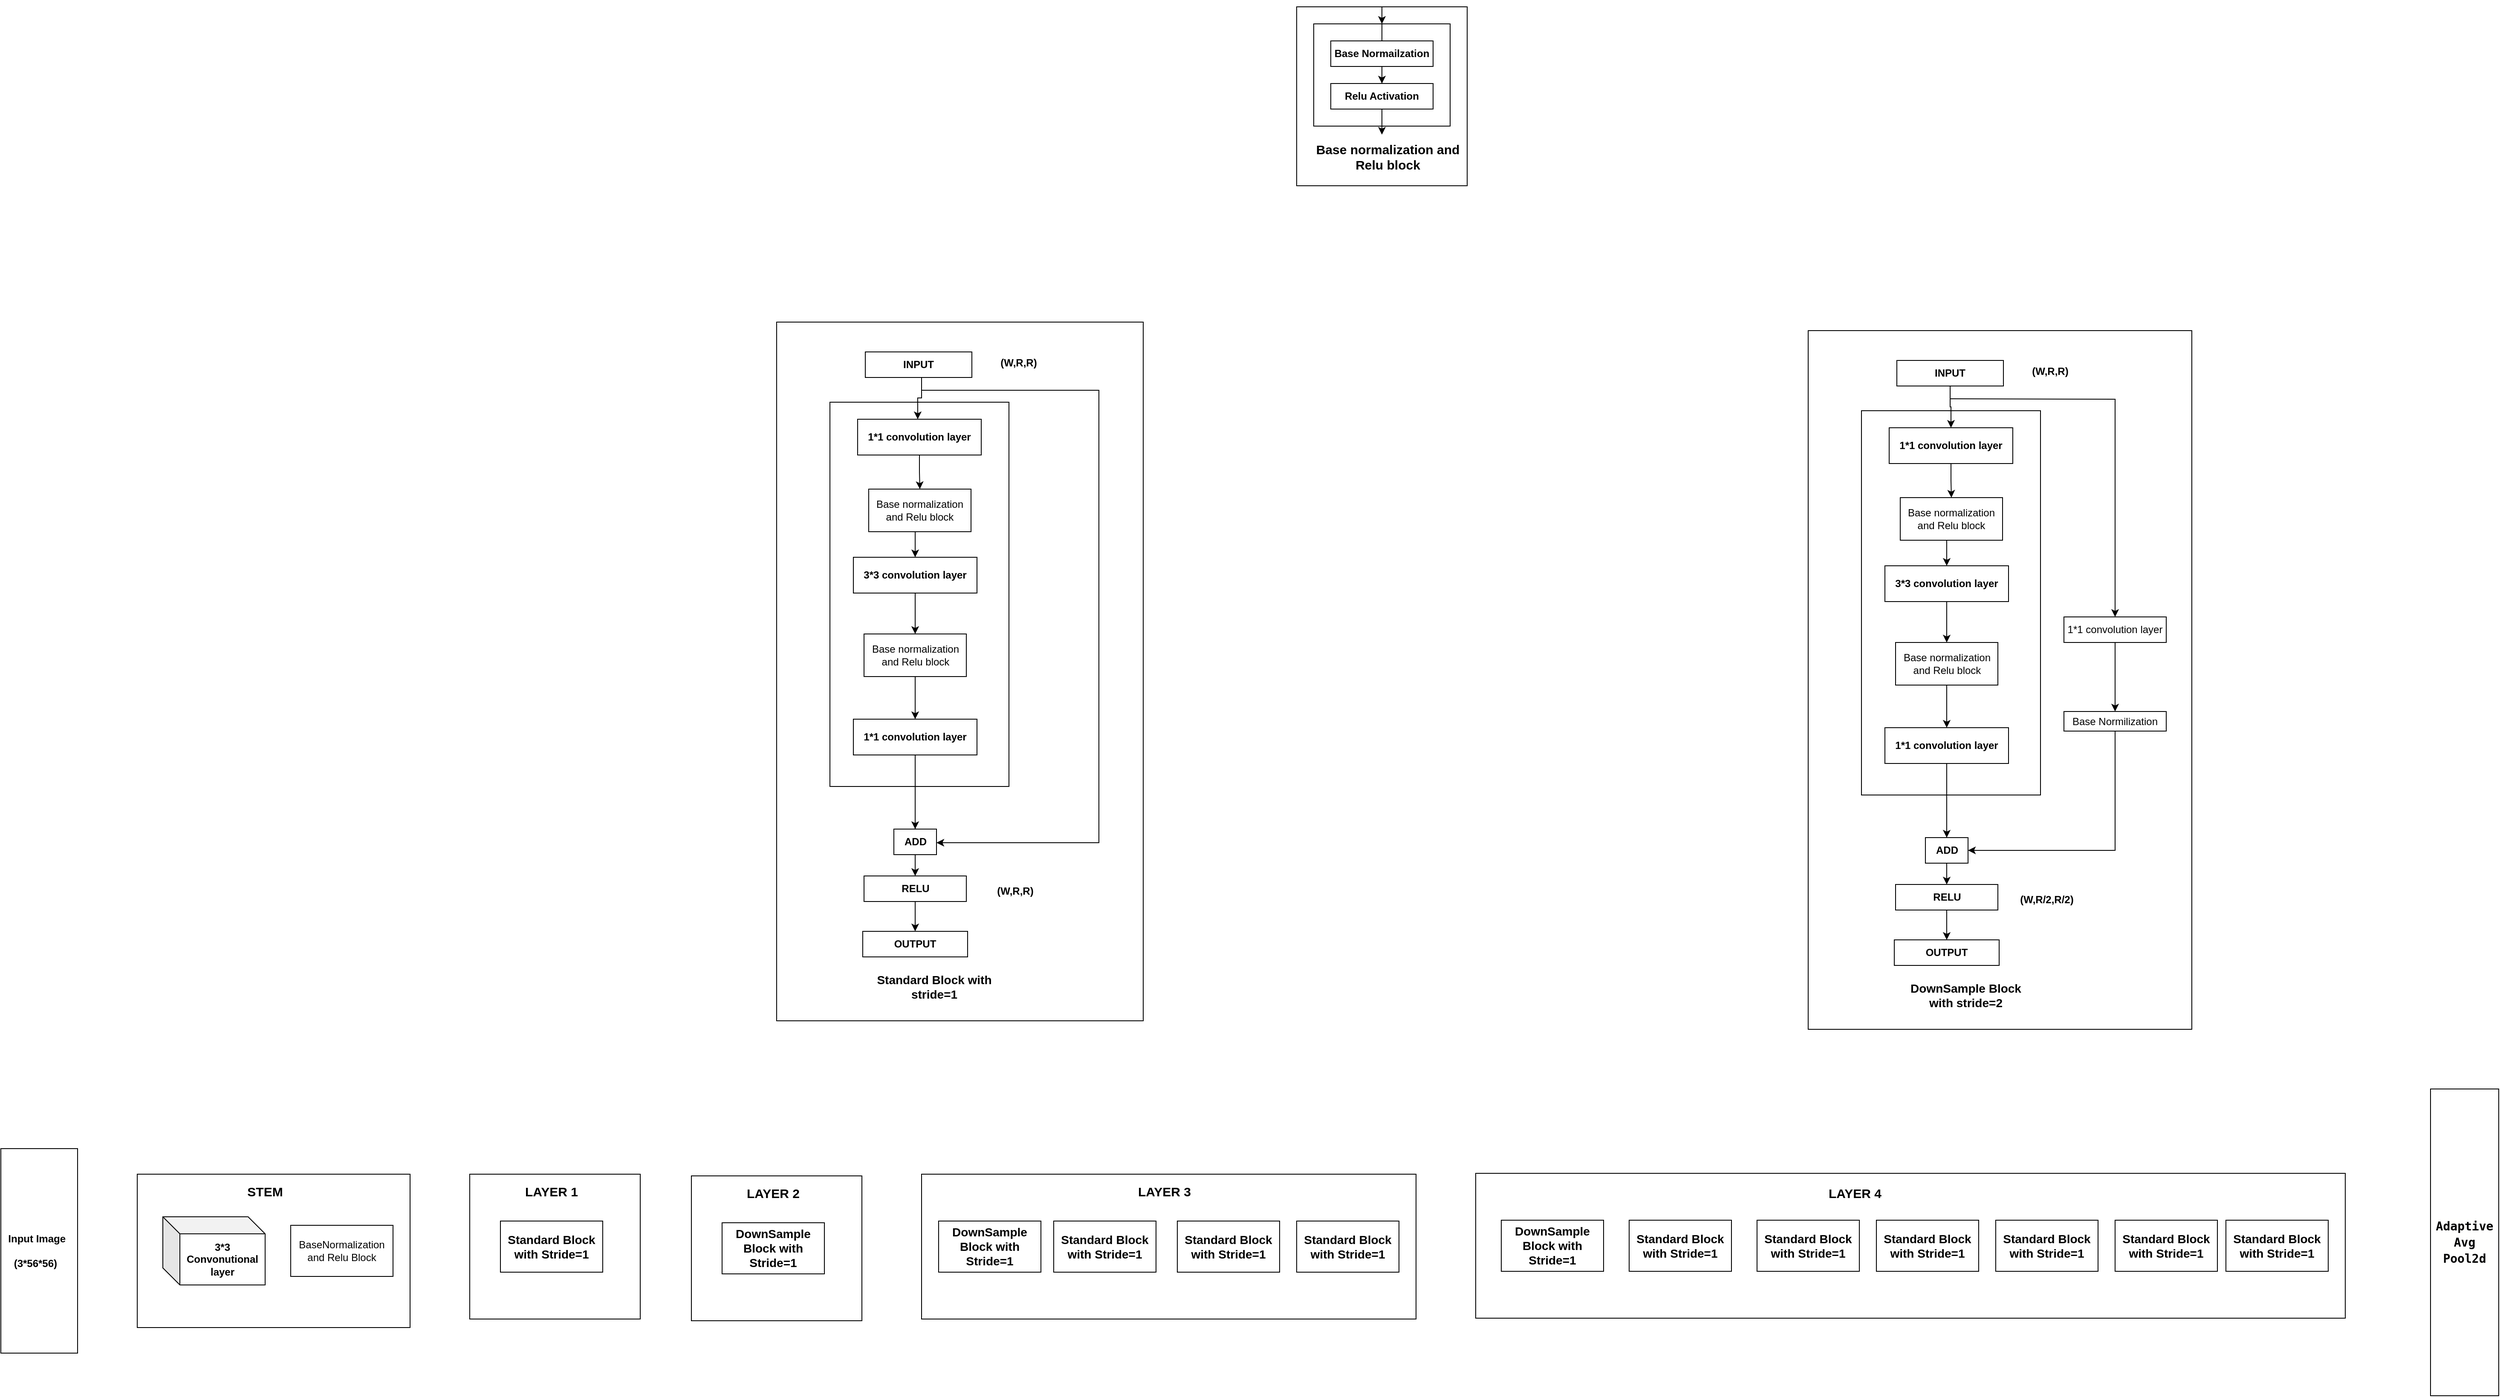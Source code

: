 <mxfile version="13.8.3" type="github">
  <diagram id="ULqLL0iAYyweosPxVLat" name="Page-1">
    <mxGraphModel dx="3128" dy="1612" grid="1" gridSize="10" guides="1" tooltips="1" connect="1" arrows="1" fold="1" page="1" pageScale="1" pageWidth="850" pageHeight="1100" math="0" shadow="0">
      <root>
        <mxCell id="0" />
        <mxCell id="1" parent="0" />
        <mxCell id="RYeYa1yaHJqIqfBynArc-87" value="" style="rounded=0;whiteSpace=wrap;html=1;" vertex="1" parent="1">
          <mxGeometry x="200" y="1420" width="320" height="180" as="geometry" />
        </mxCell>
        <mxCell id="RYeYa1yaHJqIqfBynArc-84" value="&lt;div style=&quot;text-align: right&quot;&gt;&lt;b&gt;&amp;nbsp; Input Image&lt;/b&gt;&lt;/div&gt;&lt;b&gt;&lt;br&gt;&lt;div style=&quot;text-align: center&quot;&gt;&lt;b&gt;&amp;nbsp;(3*56*56)&lt;/b&gt;&lt;/div&gt;&lt;/b&gt;" style="rounded=0;whiteSpace=wrap;html=1;align=left;" vertex="1" parent="1">
          <mxGeometry x="40" y="1390" width="90" height="240" as="geometry" />
        </mxCell>
        <mxCell id="RYeYa1yaHJqIqfBynArc-85" value="&lt;b&gt;3*3 Convonutional layer&lt;/b&gt;" style="shape=cube;whiteSpace=wrap;html=1;boundedLbl=1;backgroundOutline=1;darkOpacity=0.05;darkOpacity2=0.1;" vertex="1" parent="1">
          <mxGeometry x="230" y="1470" width="120" height="80" as="geometry" />
        </mxCell>
        <mxCell id="RYeYa1yaHJqIqfBynArc-86" value="BaseNormalization and Relu Block" style="rounded=0;whiteSpace=wrap;html=1;" vertex="1" parent="1">
          <mxGeometry x="380" y="1480" width="120" height="60" as="geometry" />
        </mxCell>
        <mxCell id="RYeYa1yaHJqIqfBynArc-88" value="&lt;b&gt;&lt;font style=&quot;font-size: 15px&quot;&gt;STEM&lt;/font&gt;&lt;/b&gt;" style="text;html=1;strokeColor=none;fillColor=none;align=center;verticalAlign=middle;whiteSpace=wrap;rounded=0;" vertex="1" parent="1">
          <mxGeometry x="330" y="1430" width="40" height="20" as="geometry" />
        </mxCell>
        <mxCell id="RYeYa1yaHJqIqfBynArc-89" value="" style="rounded=0;whiteSpace=wrap;html=1;" vertex="1" parent="1">
          <mxGeometry x="590" y="1420" width="200" height="170" as="geometry" />
        </mxCell>
        <mxCell id="RYeYa1yaHJqIqfBynArc-93" value="&lt;div style=&quot;background-color: rgb(255 , 255 , 254) ; font-family: monospace , &amp;#34;consolas&amp;#34; , &amp;#34;courier new&amp;#34; , monospace ; font-size: 14px ; line-height: 19px&quot;&gt;&lt;b&gt;Adaptive&lt;/b&gt;&lt;/div&gt;&lt;div style=&quot;background-color: rgb(255 , 255 , 254) ; font-family: monospace , &amp;#34;consolas&amp;#34; , &amp;#34;courier new&amp;#34; , monospace ; font-size: 14px ; line-height: 19px&quot;&gt;&lt;b&gt;Avg&lt;/b&gt;&lt;/div&gt;&lt;div style=&quot;background-color: rgb(255 , 255 , 254) ; font-family: monospace , &amp;#34;consolas&amp;#34; , &amp;#34;courier new&amp;#34; , monospace ; font-size: 14px ; line-height: 19px&quot;&gt;&lt;b&gt;Pool2d&lt;/b&gt;&lt;/div&gt;" style="rounded=0;whiteSpace=wrap;html=1;align=center;" vertex="1" parent="1">
          <mxGeometry x="2890" y="1320" width="80" height="360" as="geometry" />
        </mxCell>
        <mxCell id="RYeYa1yaHJqIqfBynArc-94" value="&lt;b&gt;&lt;font style=&quot;font-size: 15px&quot;&gt;LAYER 1&lt;/font&gt;&lt;/b&gt;" style="text;html=1;strokeColor=none;fillColor=none;align=center;verticalAlign=middle;whiteSpace=wrap;rounded=0;" vertex="1" parent="1">
          <mxGeometry x="651" y="1430" width="70" height="20" as="geometry" />
        </mxCell>
        <mxCell id="RYeYa1yaHJqIqfBynArc-95" value="&lt;b&gt;&lt;font style=&quot;font-size: 14px&quot;&gt;Standard Block with Stride=1&lt;/font&gt;&lt;/b&gt;" style="rounded=0;whiteSpace=wrap;html=1;" vertex="1" parent="1">
          <mxGeometry x="626" y="1475" width="120" height="60" as="geometry" />
        </mxCell>
        <mxCell id="RYeYa1yaHJqIqfBynArc-97" value="" style="rounded=0;whiteSpace=wrap;html=1;" vertex="1" parent="1">
          <mxGeometry x="850" y="1422" width="200" height="170" as="geometry" />
        </mxCell>
        <mxCell id="RYeYa1yaHJqIqfBynArc-98" value="&lt;b&gt;&lt;font style=&quot;font-size: 15px&quot;&gt;LAYER 2&lt;/font&gt;&lt;/b&gt;" style="text;html=1;strokeColor=none;fillColor=none;align=center;verticalAlign=middle;whiteSpace=wrap;rounded=0;" vertex="1" parent="1">
          <mxGeometry x="911" y="1432" width="70" height="20" as="geometry" />
        </mxCell>
        <mxCell id="RYeYa1yaHJqIqfBynArc-99" value="&lt;b&gt;&lt;font style=&quot;font-size: 14px&quot;&gt;DownSample Block with Stride=1&lt;/font&gt;&lt;/b&gt;" style="rounded=0;whiteSpace=wrap;html=1;" vertex="1" parent="1">
          <mxGeometry x="886" y="1477" width="120" height="60" as="geometry" />
        </mxCell>
        <mxCell id="RYeYa1yaHJqIqfBynArc-100" value="" style="rounded=0;whiteSpace=wrap;html=1;" vertex="1" parent="1">
          <mxGeometry x="1120" y="1420" width="580" height="170" as="geometry" />
        </mxCell>
        <mxCell id="RYeYa1yaHJqIqfBynArc-101" value="&lt;b&gt;&lt;font style=&quot;font-size: 15px&quot;&gt;LAYER 3&lt;/font&gt;&lt;/b&gt;" style="text;html=1;strokeColor=none;fillColor=none;align=center;verticalAlign=middle;whiteSpace=wrap;rounded=0;" vertex="1" parent="1">
          <mxGeometry x="1370" y="1430" width="70" height="20" as="geometry" />
        </mxCell>
        <mxCell id="RYeYa1yaHJqIqfBynArc-102" value="&lt;b&gt;&lt;font style=&quot;font-size: 14px&quot;&gt;Standard Block with Stride=1&lt;/font&gt;&lt;/b&gt;" style="rounded=0;whiteSpace=wrap;html=1;" vertex="1" parent="1">
          <mxGeometry x="1420" y="1475" width="120" height="60" as="geometry" />
        </mxCell>
        <mxCell id="RYeYa1yaHJqIqfBynArc-109" value="&lt;b&gt;&lt;font style=&quot;font-size: 14px&quot;&gt;Standard Block with Stride=1&lt;/font&gt;&lt;/b&gt;" style="rounded=0;whiteSpace=wrap;html=1;" vertex="1" parent="1">
          <mxGeometry x="1275" y="1475" width="120" height="60" as="geometry" />
        </mxCell>
        <mxCell id="RYeYa1yaHJqIqfBynArc-110" value="&lt;b&gt;&lt;font style=&quot;font-size: 14px&quot;&gt;DownSample Block with Stride=1&lt;/font&gt;&lt;/b&gt;" style="rounded=0;whiteSpace=wrap;html=1;" vertex="1" parent="1">
          <mxGeometry x="1140" y="1475" width="120" height="60" as="geometry" />
        </mxCell>
        <mxCell id="RYeYa1yaHJqIqfBynArc-111" value="&lt;b&gt;&lt;font style=&quot;font-size: 14px&quot;&gt;Standard Block with Stride=1&lt;/font&gt;&lt;/b&gt;" style="rounded=0;whiteSpace=wrap;html=1;" vertex="1" parent="1">
          <mxGeometry x="1560" y="1475" width="120" height="60" as="geometry" />
        </mxCell>
        <mxCell id="RYeYa1yaHJqIqfBynArc-112" value="" style="rounded=0;whiteSpace=wrap;html=1;" vertex="1" parent="1">
          <mxGeometry x="1770" y="1419" width="1020" height="170" as="geometry" />
        </mxCell>
        <mxCell id="RYeYa1yaHJqIqfBynArc-113" value="&lt;b&gt;&lt;font style=&quot;font-size: 15px&quot;&gt;LAYER 4&lt;/font&gt;&lt;/b&gt;" style="text;html=1;strokeColor=none;fillColor=none;align=center;verticalAlign=middle;whiteSpace=wrap;rounded=0;" vertex="1" parent="1">
          <mxGeometry x="2180" y="1432" width="70" height="20" as="geometry" />
        </mxCell>
        <mxCell id="RYeYa1yaHJqIqfBynArc-114" value="&lt;b&gt;&lt;font style=&quot;font-size: 14px&quot;&gt;Standard Block with Stride=1&lt;/font&gt;&lt;/b&gt;" style="rounded=0;whiteSpace=wrap;html=1;" vertex="1" parent="1">
          <mxGeometry x="2100" y="1474" width="120" height="60" as="geometry" />
        </mxCell>
        <mxCell id="RYeYa1yaHJqIqfBynArc-115" value="&lt;b&gt;&lt;font style=&quot;font-size: 14px&quot;&gt;Standard Block with Stride=1&lt;/font&gt;&lt;/b&gt;" style="rounded=0;whiteSpace=wrap;html=1;" vertex="1" parent="1">
          <mxGeometry x="1950" y="1474" width="120" height="60" as="geometry" />
        </mxCell>
        <mxCell id="RYeYa1yaHJqIqfBynArc-116" value="&lt;b&gt;&lt;font style=&quot;font-size: 14px&quot;&gt;DownSample Block with Stride=1&lt;/font&gt;&lt;/b&gt;" style="rounded=0;whiteSpace=wrap;html=1;" vertex="1" parent="1">
          <mxGeometry x="1800" y="1474" width="120" height="60" as="geometry" />
        </mxCell>
        <mxCell id="RYeYa1yaHJqIqfBynArc-117" value="&lt;b&gt;&lt;font style=&quot;font-size: 14px&quot;&gt;Standard Block with Stride=1&lt;/font&gt;&lt;/b&gt;" style="rounded=0;whiteSpace=wrap;html=1;" vertex="1" parent="1">
          <mxGeometry x="2240" y="1474" width="120" height="60" as="geometry" />
        </mxCell>
        <mxCell id="RYeYa1yaHJqIqfBynArc-118" value="&lt;b&gt;&lt;font style=&quot;font-size: 14px&quot;&gt;Standard Block with Stride=1&lt;/font&gt;&lt;/b&gt;" style="rounded=0;whiteSpace=wrap;html=1;" vertex="1" parent="1">
          <mxGeometry x="2380" y="1474" width="120" height="60" as="geometry" />
        </mxCell>
        <mxCell id="RYeYa1yaHJqIqfBynArc-119" value="&lt;b&gt;&lt;font style=&quot;font-size: 14px&quot;&gt;Standard Block with Stride=1&lt;/font&gt;&lt;/b&gt;" style="rounded=0;whiteSpace=wrap;html=1;" vertex="1" parent="1">
          <mxGeometry x="2650" y="1474" width="120" height="60" as="geometry" />
        </mxCell>
        <mxCell id="RYeYa1yaHJqIqfBynArc-120" value="&lt;b&gt;&lt;font style=&quot;font-size: 14px&quot;&gt;Standard Block with Stride=1&lt;/font&gt;&lt;/b&gt;" style="rounded=0;whiteSpace=wrap;html=1;" vertex="1" parent="1">
          <mxGeometry x="2520" y="1474" width="120" height="60" as="geometry" />
        </mxCell>
        <mxCell id="RYeYa1yaHJqIqfBynArc-121" value="" style="rounded=0;whiteSpace=wrap;html=1;" vertex="1" parent="1">
          <mxGeometry x="2160" y="430" width="450" height="820" as="geometry" />
        </mxCell>
        <mxCell id="RYeYa1yaHJqIqfBynArc-122" value="&lt;span style=&quot;color: rgba(0 , 0 , 0 , 0) ; font-family: monospace ; font-size: 0px&quot;&gt;%3CmxGraphModel%3E%3Croot%3E%3CmxCell%20id%3D%220%22%2F%3E%3CmxCell%20id%3D%221%22%20parent%3D%220%22%2F%3E%3CmxCell%20id%3D%222%22%20value%3D%22Base%20normalization%20and%20Relu%20block%22%20style%3D%22rounded%3D0%3BwhiteSpace%3Dwrap%3Bhtml%3D1%3B%22%20vertex%3D%221%22%20parent%3D%221%22%3E%3CmxGeometry%20x%3D%2288%22%20y%3D%22150%22%20width%3D%22120%22%20height%3D%2260%22%20as%3D%22geometry%22%2F%3E%3C%2FmxCell%3E%3C%2Froot%3E%3C%2FmxGraphModel%3E&lt;/span&gt;" style="rounded=0;whiteSpace=wrap;html=1;" vertex="1" parent="1">
          <mxGeometry x="2222.5" y="524" width="210" height="451" as="geometry" />
        </mxCell>
        <mxCell id="RYeYa1yaHJqIqfBynArc-123" style="edgeStyle=orthogonalEdgeStyle;rounded=0;orthogonalLoop=1;jettySize=auto;html=1;exitX=0.5;exitY=1;exitDx=0;exitDy=0;entryX=0.5;entryY=0;entryDx=0;entryDy=0;" edge="1" source="RYeYa1yaHJqIqfBynArc-124" target="RYeYa1yaHJqIqfBynArc-130" parent="1">
          <mxGeometry relative="1" as="geometry" />
        </mxCell>
        <mxCell id="RYeYa1yaHJqIqfBynArc-124" value="&lt;b&gt;1*1 convolution layer&lt;/b&gt;" style="rounded=0;whiteSpace=wrap;html=1;" vertex="1" parent="1">
          <mxGeometry x="2255" y="544" width="145" height="42" as="geometry" />
        </mxCell>
        <mxCell id="RYeYa1yaHJqIqfBynArc-125" style="edgeStyle=orthogonalEdgeStyle;rounded=0;orthogonalLoop=1;jettySize=auto;html=1;exitX=0.5;exitY=1;exitDx=0;exitDy=0;entryX=0.5;entryY=0;entryDx=0;entryDy=0;" edge="1" source="RYeYa1yaHJqIqfBynArc-126" target="RYeYa1yaHJqIqfBynArc-132" parent="1">
          <mxGeometry relative="1" as="geometry" />
        </mxCell>
        <mxCell id="RYeYa1yaHJqIqfBynArc-126" value="&lt;b&gt;3*3 convolution layer&lt;/b&gt;" style="rounded=0;whiteSpace=wrap;html=1;" vertex="1" parent="1">
          <mxGeometry x="2250" y="706" width="145" height="42" as="geometry" />
        </mxCell>
        <mxCell id="RYeYa1yaHJqIqfBynArc-127" style="edgeStyle=orthogonalEdgeStyle;rounded=0;orthogonalLoop=1;jettySize=auto;html=1;exitX=0.5;exitY=1;exitDx=0;exitDy=0;entryX=0.5;entryY=0;entryDx=0;entryDy=0;" edge="1" source="RYeYa1yaHJqIqfBynArc-139" target="RYeYa1yaHJqIqfBynArc-136" parent="1">
          <mxGeometry relative="1" as="geometry" />
        </mxCell>
        <mxCell id="RYeYa1yaHJqIqfBynArc-128" value="&lt;b&gt;1*1 convolution layer&lt;/b&gt;" style="rounded=0;whiteSpace=wrap;html=1;" vertex="1" parent="1">
          <mxGeometry x="2250" y="896" width="145" height="42" as="geometry" />
        </mxCell>
        <mxCell id="RYeYa1yaHJqIqfBynArc-129" style="edgeStyle=orthogonalEdgeStyle;rounded=0;orthogonalLoop=1;jettySize=auto;html=1;exitX=0.5;exitY=1;exitDx=0;exitDy=0;entryX=0.5;entryY=0;entryDx=0;entryDy=0;" edge="1" source="RYeYa1yaHJqIqfBynArc-130" target="RYeYa1yaHJqIqfBynArc-126" parent="1">
          <mxGeometry relative="1" as="geometry" />
        </mxCell>
        <mxCell id="RYeYa1yaHJqIqfBynArc-130" value="Base normalization and Relu block" style="rounded=0;whiteSpace=wrap;html=1;" vertex="1" parent="1">
          <mxGeometry x="2268" y="626" width="120" height="50" as="geometry" />
        </mxCell>
        <mxCell id="RYeYa1yaHJqIqfBynArc-131" style="edgeStyle=orthogonalEdgeStyle;rounded=0;orthogonalLoop=1;jettySize=auto;html=1;exitX=0.5;exitY=1;exitDx=0;exitDy=0;" edge="1" source="RYeYa1yaHJqIqfBynArc-132" target="RYeYa1yaHJqIqfBynArc-128" parent="1">
          <mxGeometry relative="1" as="geometry" />
        </mxCell>
        <mxCell id="RYeYa1yaHJqIqfBynArc-132" value="Base normalization and Relu block" style="rounded=0;whiteSpace=wrap;html=1;" vertex="1" parent="1">
          <mxGeometry x="2262.5" y="796" width="120" height="50" as="geometry" />
        </mxCell>
        <mxCell id="RYeYa1yaHJqIqfBynArc-133" style="edgeStyle=orthogonalEdgeStyle;rounded=0;orthogonalLoop=1;jettySize=auto;html=1;exitX=0.5;exitY=1;exitDx=0;exitDy=0;" edge="1" source="RYeYa1yaHJqIqfBynArc-135" target="RYeYa1yaHJqIqfBynArc-124" parent="1">
          <mxGeometry relative="1" as="geometry" />
        </mxCell>
        <mxCell id="RYeYa1yaHJqIqfBynArc-134" style="edgeStyle=orthogonalEdgeStyle;rounded=0;orthogonalLoop=1;jettySize=auto;html=1;entryX=0.5;entryY=0;entryDx=0;entryDy=0;" edge="1" target="RYeYa1yaHJqIqfBynArc-145" parent="1">
          <mxGeometry relative="1" as="geometry">
            <mxPoint x="2327" y="510" as="sourcePoint" />
          </mxGeometry>
        </mxCell>
        <mxCell id="RYeYa1yaHJqIqfBynArc-135" value="&lt;b&gt;INPUT&lt;/b&gt;" style="rounded=0;whiteSpace=wrap;html=1;" vertex="1" parent="1">
          <mxGeometry x="2264" y="465" width="125" height="30" as="geometry" />
        </mxCell>
        <mxCell id="RYeYa1yaHJqIqfBynArc-136" value="&lt;b&gt;OUTPUT&lt;/b&gt;" style="rounded=0;whiteSpace=wrap;html=1;" vertex="1" parent="1">
          <mxGeometry x="2261" y="1145" width="123" height="30" as="geometry" />
        </mxCell>
        <mxCell id="RYeYa1yaHJqIqfBynArc-137" value="&lt;b&gt;(W,R,R)&lt;/b&gt;" style="text;html=1;strokeColor=none;fillColor=none;align=center;verticalAlign=middle;whiteSpace=wrap;rounded=0;" vertex="1" parent="1">
          <mxGeometry x="2404" y="465" width="80" height="25" as="geometry" />
        </mxCell>
        <mxCell id="RYeYa1yaHJqIqfBynArc-138" value="&lt;b&gt;(W,R/2,R/2)&lt;/b&gt;" style="text;html=1;strokeColor=none;fillColor=none;align=center;verticalAlign=middle;whiteSpace=wrap;rounded=0;" vertex="1" parent="1">
          <mxGeometry x="2400" y="1085" width="80" height="25" as="geometry" />
        </mxCell>
        <mxCell id="RYeYa1yaHJqIqfBynArc-139" value="&lt;b&gt;RELU&lt;/b&gt;" style="rounded=0;whiteSpace=wrap;html=1;" vertex="1" parent="1">
          <mxGeometry x="2262.5" y="1080" width="120" height="30" as="geometry" />
        </mxCell>
        <mxCell id="RYeYa1yaHJqIqfBynArc-140" style="edgeStyle=orthogonalEdgeStyle;rounded=0;orthogonalLoop=1;jettySize=auto;html=1;exitX=0.5;exitY=1;exitDx=0;exitDy=0;entryX=0.5;entryY=0;entryDx=0;entryDy=0;" edge="1" source="RYeYa1yaHJqIqfBynArc-141" target="RYeYa1yaHJqIqfBynArc-139" parent="1">
          <mxGeometry relative="1" as="geometry">
            <mxPoint x="2322.5" y="938" as="sourcePoint" />
            <mxPoint x="2322.5" y="1085" as="targetPoint" />
            <Array as="points">
              <mxPoint x="2323" y="1005" />
              <mxPoint x="2323" y="1005" />
            </Array>
          </mxGeometry>
        </mxCell>
        <mxCell id="RYeYa1yaHJqIqfBynArc-141" value="&lt;b&gt;ADD&lt;/b&gt;" style="rounded=0;whiteSpace=wrap;html=1;" vertex="1" parent="1">
          <mxGeometry x="2297.5" y="1025" width="50" height="30" as="geometry" />
        </mxCell>
        <mxCell id="RYeYa1yaHJqIqfBynArc-142" style="edgeStyle=orthogonalEdgeStyle;rounded=0;orthogonalLoop=1;jettySize=auto;html=1;exitX=0.5;exitY=1;exitDx=0;exitDy=0;entryX=0.5;entryY=0;entryDx=0;entryDy=0;" edge="1" source="RYeYa1yaHJqIqfBynArc-128" target="RYeYa1yaHJqIqfBynArc-141" parent="1">
          <mxGeometry relative="1" as="geometry">
            <mxPoint x="2322.5" y="938" as="sourcePoint" />
            <mxPoint x="2323" y="1025" as="targetPoint" />
            <Array as="points" />
          </mxGeometry>
        </mxCell>
        <mxCell id="RYeYa1yaHJqIqfBynArc-143" value="&lt;b&gt;&lt;font style=&quot;font-size: 14px&quot;&gt;DownSample&lt;/font&gt;&lt;/b&gt;&lt;b&gt;&lt;font style=&quot;font-size: 14px&quot;&gt;&amp;nbsp;Block with stride=2&lt;br&gt;&lt;br&gt;&lt;/font&gt;&lt;/b&gt;" style="text;html=1;strokeColor=none;fillColor=none;align=center;verticalAlign=middle;whiteSpace=wrap;rounded=0;" vertex="1" parent="1">
          <mxGeometry x="2270" y="1209" width="150" height="20" as="geometry" />
        </mxCell>
        <mxCell id="RYeYa1yaHJqIqfBynArc-144" style="edgeStyle=orthogonalEdgeStyle;rounded=0;orthogonalLoop=1;jettySize=auto;html=1;exitX=0.5;exitY=1;exitDx=0;exitDy=0;entryX=0.5;entryY=0;entryDx=0;entryDy=0;" edge="1" source="RYeYa1yaHJqIqfBynArc-145" target="RYeYa1yaHJqIqfBynArc-147" parent="1">
          <mxGeometry relative="1" as="geometry" />
        </mxCell>
        <mxCell id="RYeYa1yaHJqIqfBynArc-145" value="1*1 convolution layer" style="rounded=0;whiteSpace=wrap;html=1;" vertex="1" parent="1">
          <mxGeometry x="2460" y="766" width="120" height="30" as="geometry" />
        </mxCell>
        <mxCell id="RYeYa1yaHJqIqfBynArc-146" style="edgeStyle=orthogonalEdgeStyle;rounded=0;orthogonalLoop=1;jettySize=auto;html=1;exitX=0.5;exitY=1;exitDx=0;exitDy=0;entryX=1;entryY=0.5;entryDx=0;entryDy=0;" edge="1" source="RYeYa1yaHJqIqfBynArc-147" target="RYeYa1yaHJqIqfBynArc-141" parent="1">
          <mxGeometry relative="1" as="geometry" />
        </mxCell>
        <mxCell id="RYeYa1yaHJqIqfBynArc-147" value="Base Normilization" style="rounded=0;whiteSpace=wrap;html=1;" vertex="1" parent="1">
          <mxGeometry x="2460" y="877" width="120" height="23" as="geometry" />
        </mxCell>
        <mxCell id="RYeYa1yaHJqIqfBynArc-148" value="" style="rounded=0;whiteSpace=wrap;html=1;" vertex="1" parent="1">
          <mxGeometry x="950" y="420" width="430" height="820" as="geometry" />
        </mxCell>
        <mxCell id="RYeYa1yaHJqIqfBynArc-149" value="&lt;span style=&quot;color: rgba(0 , 0 , 0 , 0) ; font-family: monospace ; font-size: 0px&quot;&gt;%3CmxGraphModel%3E%3Croot%3E%3CmxCell%20id%3D%220%22%2F%3E%3CmxCell%20id%3D%221%22%20parent%3D%220%22%2F%3E%3CmxCell%20id%3D%222%22%20value%3D%22Base%20normalization%20and%20Relu%20block%22%20style%3D%22rounded%3D0%3BwhiteSpace%3Dwrap%3Bhtml%3D1%3B%22%20vertex%3D%221%22%20parent%3D%221%22%3E%3CmxGeometry%20x%3D%2288%22%20y%3D%22150%22%20width%3D%22120%22%20height%3D%2260%22%20as%3D%22geometry%22%2F%3E%3C%2FmxCell%3E%3C%2Froot%3E%3C%2FmxGraphModel%3E&lt;/span&gt;" style="rounded=0;whiteSpace=wrap;html=1;" vertex="1" parent="1">
          <mxGeometry x="1012.5" y="514" width="210" height="451" as="geometry" />
        </mxCell>
        <mxCell id="RYeYa1yaHJqIqfBynArc-150" style="edgeStyle=orthogonalEdgeStyle;rounded=0;orthogonalLoop=1;jettySize=auto;html=1;exitX=0.5;exitY=1;exitDx=0;exitDy=0;entryX=0.5;entryY=0;entryDx=0;entryDy=0;" edge="1" source="RYeYa1yaHJqIqfBynArc-151" target="RYeYa1yaHJqIqfBynArc-157" parent="1">
          <mxGeometry relative="1" as="geometry" />
        </mxCell>
        <mxCell id="RYeYa1yaHJqIqfBynArc-151" value="&lt;b&gt;1*1 convolution layer&lt;/b&gt;" style="rounded=0;whiteSpace=wrap;html=1;" vertex="1" parent="1">
          <mxGeometry x="1045" y="534" width="145" height="42" as="geometry" />
        </mxCell>
        <mxCell id="RYeYa1yaHJqIqfBynArc-152" style="edgeStyle=orthogonalEdgeStyle;rounded=0;orthogonalLoop=1;jettySize=auto;html=1;exitX=0.5;exitY=1;exitDx=0;exitDy=0;entryX=0.5;entryY=0;entryDx=0;entryDy=0;" edge="1" source="RYeYa1yaHJqIqfBynArc-153" target="RYeYa1yaHJqIqfBynArc-159" parent="1">
          <mxGeometry relative="1" as="geometry" />
        </mxCell>
        <mxCell id="RYeYa1yaHJqIqfBynArc-153" value="&lt;b&gt;3*3 convolution layer&lt;/b&gt;" style="rounded=0;whiteSpace=wrap;html=1;" vertex="1" parent="1">
          <mxGeometry x="1040" y="696" width="145" height="42" as="geometry" />
        </mxCell>
        <mxCell id="RYeYa1yaHJqIqfBynArc-154" style="edgeStyle=orthogonalEdgeStyle;rounded=0;orthogonalLoop=1;jettySize=auto;html=1;exitX=0.5;exitY=1;exitDx=0;exitDy=0;entryX=0.5;entryY=0;entryDx=0;entryDy=0;" edge="1" source="RYeYa1yaHJqIqfBynArc-166" target="RYeYa1yaHJqIqfBynArc-163" parent="1">
          <mxGeometry relative="1" as="geometry" />
        </mxCell>
        <mxCell id="RYeYa1yaHJqIqfBynArc-155" value="&lt;b&gt;1*1 convolution layer&lt;/b&gt;" style="rounded=0;whiteSpace=wrap;html=1;" vertex="1" parent="1">
          <mxGeometry x="1040" y="886" width="145" height="42" as="geometry" />
        </mxCell>
        <mxCell id="RYeYa1yaHJqIqfBynArc-156" style="edgeStyle=orthogonalEdgeStyle;rounded=0;orthogonalLoop=1;jettySize=auto;html=1;exitX=0.5;exitY=1;exitDx=0;exitDy=0;entryX=0.5;entryY=0;entryDx=0;entryDy=0;" edge="1" source="RYeYa1yaHJqIqfBynArc-157" target="RYeYa1yaHJqIqfBynArc-153" parent="1">
          <mxGeometry relative="1" as="geometry" />
        </mxCell>
        <mxCell id="RYeYa1yaHJqIqfBynArc-157" value="Base normalization and Relu block" style="rounded=0;whiteSpace=wrap;html=1;" vertex="1" parent="1">
          <mxGeometry x="1058" y="616" width="120" height="50" as="geometry" />
        </mxCell>
        <mxCell id="RYeYa1yaHJqIqfBynArc-158" style="edgeStyle=orthogonalEdgeStyle;rounded=0;orthogonalLoop=1;jettySize=auto;html=1;exitX=0.5;exitY=1;exitDx=0;exitDy=0;" edge="1" source="RYeYa1yaHJqIqfBynArc-159" target="RYeYa1yaHJqIqfBynArc-155" parent="1">
          <mxGeometry relative="1" as="geometry" />
        </mxCell>
        <mxCell id="RYeYa1yaHJqIqfBynArc-159" value="Base normalization and Relu block" style="rounded=0;whiteSpace=wrap;html=1;" vertex="1" parent="1">
          <mxGeometry x="1052.5" y="786" width="120" height="50" as="geometry" />
        </mxCell>
        <mxCell id="RYeYa1yaHJqIqfBynArc-160" style="edgeStyle=orthogonalEdgeStyle;rounded=0;orthogonalLoop=1;jettySize=auto;html=1;exitX=0.5;exitY=1;exitDx=0;exitDy=0;" edge="1" parent="1">
          <mxGeometry relative="1" as="geometry">
            <mxPoint x="1114.5" y="485" as="sourcePoint" />
            <mxPoint x="1115.483" y="534" as="targetPoint" />
            <Array as="points">
              <mxPoint x="1120" y="485" />
              <mxPoint x="1120" y="509" />
              <mxPoint x="1115" y="509" />
            </Array>
          </mxGeometry>
        </mxCell>
        <mxCell id="RYeYa1yaHJqIqfBynArc-161" style="edgeStyle=orthogonalEdgeStyle;rounded=0;orthogonalLoop=1;jettySize=auto;html=1;exitX=0.5;exitY=1;exitDx=0;exitDy=0;entryX=1;entryY=0.5;entryDx=0;entryDy=0;" edge="1" parent="1">
          <mxGeometry relative="1" as="geometry">
            <mxPoint x="1137.5" y="1031" as="targetPoint" />
            <mxPoint x="1154.5" y="485" as="sourcePoint" />
            <Array as="points">
              <mxPoint x="1120" y="485" />
              <mxPoint x="1120" y="500" />
              <mxPoint x="1328" y="500" />
              <mxPoint x="1328" y="1031" />
            </Array>
          </mxGeometry>
        </mxCell>
        <mxCell id="RYeYa1yaHJqIqfBynArc-162" value="&lt;b&gt;INPUT&lt;/b&gt;" style="rounded=0;whiteSpace=wrap;html=1;" vertex="1" parent="1">
          <mxGeometry x="1054" y="455" width="125" height="30" as="geometry" />
        </mxCell>
        <mxCell id="RYeYa1yaHJqIqfBynArc-163" value="&lt;b&gt;OUTPUT&lt;/b&gt;" style="rounded=0;whiteSpace=wrap;html=1;" vertex="1" parent="1">
          <mxGeometry x="1051" y="1135" width="123" height="30" as="geometry" />
        </mxCell>
        <mxCell id="RYeYa1yaHJqIqfBynArc-164" value="&lt;b&gt;(W,R,R)&lt;/b&gt;" style="text;html=1;strokeColor=none;fillColor=none;align=center;verticalAlign=middle;whiteSpace=wrap;rounded=0;" vertex="1" parent="1">
          <mxGeometry x="1194" y="455" width="80" height="25" as="geometry" />
        </mxCell>
        <mxCell id="RYeYa1yaHJqIqfBynArc-165" value="&lt;b&gt;(W,R,R)&lt;/b&gt;" style="text;html=1;strokeColor=none;fillColor=none;align=center;verticalAlign=middle;whiteSpace=wrap;rounded=0;" vertex="1" parent="1">
          <mxGeometry x="1190" y="1075" width="80" height="25" as="geometry" />
        </mxCell>
        <mxCell id="RYeYa1yaHJqIqfBynArc-166" value="&lt;b&gt;RELU&lt;/b&gt;" style="rounded=0;whiteSpace=wrap;html=1;" vertex="1" parent="1">
          <mxGeometry x="1052.5" y="1070" width="120" height="30" as="geometry" />
        </mxCell>
        <mxCell id="RYeYa1yaHJqIqfBynArc-167" style="edgeStyle=orthogonalEdgeStyle;rounded=0;orthogonalLoop=1;jettySize=auto;html=1;exitX=0.5;exitY=1;exitDx=0;exitDy=0;entryX=0.5;entryY=0;entryDx=0;entryDy=0;" edge="1" source="RYeYa1yaHJqIqfBynArc-168" target="RYeYa1yaHJqIqfBynArc-166" parent="1">
          <mxGeometry relative="1" as="geometry">
            <mxPoint x="1112.5" y="928" as="sourcePoint" />
            <mxPoint x="1112.5" y="1075" as="targetPoint" />
            <Array as="points">
              <mxPoint x="1113" y="995" />
              <mxPoint x="1113" y="995" />
            </Array>
          </mxGeometry>
        </mxCell>
        <mxCell id="RYeYa1yaHJqIqfBynArc-168" value="&lt;b&gt;ADD&lt;/b&gt;" style="rounded=0;whiteSpace=wrap;html=1;" vertex="1" parent="1">
          <mxGeometry x="1087.5" y="1015" width="50" height="30" as="geometry" />
        </mxCell>
        <mxCell id="RYeYa1yaHJqIqfBynArc-169" style="edgeStyle=orthogonalEdgeStyle;rounded=0;orthogonalLoop=1;jettySize=auto;html=1;exitX=0.5;exitY=1;exitDx=0;exitDy=0;entryX=0.5;entryY=0;entryDx=0;entryDy=0;" edge="1" source="RYeYa1yaHJqIqfBynArc-155" target="RYeYa1yaHJqIqfBynArc-168" parent="1">
          <mxGeometry relative="1" as="geometry">
            <mxPoint x="1112.5" y="928" as="sourcePoint" />
            <mxPoint x="1113" y="1015" as="targetPoint" />
            <Array as="points" />
          </mxGeometry>
        </mxCell>
        <mxCell id="RYeYa1yaHJqIqfBynArc-170" value="&lt;b&gt;&lt;font style=&quot;font-size: 14px&quot;&gt;Standard Block with stride=1&lt;/font&gt;&lt;/b&gt;" style="text;html=1;strokeColor=none;fillColor=none;align=center;verticalAlign=middle;whiteSpace=wrap;rounded=0;" vertex="1" parent="1">
          <mxGeometry x="1060" y="1190" width="150" height="20" as="geometry" />
        </mxCell>
        <mxCell id="RYeYa1yaHJqIqfBynArc-171" value="" style="rounded=0;whiteSpace=wrap;html=1;" vertex="1" parent="1">
          <mxGeometry x="1560" y="50" width="200" height="210" as="geometry" />
        </mxCell>
        <mxCell id="RYeYa1yaHJqIqfBynArc-172" value="" style="rounded=0;whiteSpace=wrap;html=1;" vertex="1" parent="1">
          <mxGeometry x="1580" y="70" width="160" height="120" as="geometry" />
        </mxCell>
        <mxCell id="RYeYa1yaHJqIqfBynArc-173" style="edgeStyle=orthogonalEdgeStyle;rounded=0;orthogonalLoop=1;jettySize=auto;html=1;exitX=0.5;exitY=1;exitDx=0;exitDy=0;" edge="1" source="RYeYa1yaHJqIqfBynArc-175" target="RYeYa1yaHJqIqfBynArc-172" parent="1">
          <mxGeometry relative="1" as="geometry" />
        </mxCell>
        <mxCell id="RYeYa1yaHJqIqfBynArc-174" style="edgeStyle=orthogonalEdgeStyle;rounded=0;orthogonalLoop=1;jettySize=auto;html=1;exitX=0.5;exitY=1;exitDx=0;exitDy=0;" edge="1" source="RYeYa1yaHJqIqfBynArc-175" parent="1">
          <mxGeometry relative="1" as="geometry">
            <mxPoint x="1660" y="140" as="targetPoint" />
          </mxGeometry>
        </mxCell>
        <mxCell id="RYeYa1yaHJqIqfBynArc-175" value="&lt;b&gt;Base Normailzation&lt;/b&gt;" style="rounded=0;whiteSpace=wrap;html=1;" vertex="1" parent="1">
          <mxGeometry x="1600" y="90" width="120" height="30" as="geometry" />
        </mxCell>
        <mxCell id="RYeYa1yaHJqIqfBynArc-176" style="edgeStyle=orthogonalEdgeStyle;rounded=0;orthogonalLoop=1;jettySize=auto;html=1;exitX=0.5;exitY=1;exitDx=0;exitDy=0;" edge="1" source="RYeYa1yaHJqIqfBynArc-177" parent="1">
          <mxGeometry relative="1" as="geometry">
            <mxPoint x="1660" y="200" as="targetPoint" />
          </mxGeometry>
        </mxCell>
        <mxCell id="RYeYa1yaHJqIqfBynArc-177" value="&lt;b&gt;Relu Activation&lt;/b&gt;" style="rounded=0;whiteSpace=wrap;html=1;" vertex="1" parent="1">
          <mxGeometry x="1600" y="140" width="120" height="30" as="geometry" />
        </mxCell>
        <mxCell id="RYeYa1yaHJqIqfBynArc-178" value="&lt;b&gt;&lt;font style=&quot;font-size: 15px&quot;&gt;Base normalization and Relu block&lt;/font&gt;&lt;/b&gt;" style="text;html=1;strokeColor=none;fillColor=none;align=center;verticalAlign=middle;whiteSpace=wrap;rounded=0;" vertex="1" parent="1">
          <mxGeometry x="1577" y="216" width="180" height="20" as="geometry" />
        </mxCell>
        <mxCell id="RYeYa1yaHJqIqfBynArc-179" style="edgeStyle=orthogonalEdgeStyle;rounded=0;orthogonalLoop=1;jettySize=auto;html=1;exitX=0.5;exitY=1;exitDx=0;exitDy=0;" edge="1" source="RYeYa1yaHJqIqfBynArc-178" target="RYeYa1yaHJqIqfBynArc-178" parent="1">
          <mxGeometry relative="1" as="geometry" />
        </mxCell>
      </root>
    </mxGraphModel>
  </diagram>
</mxfile>
